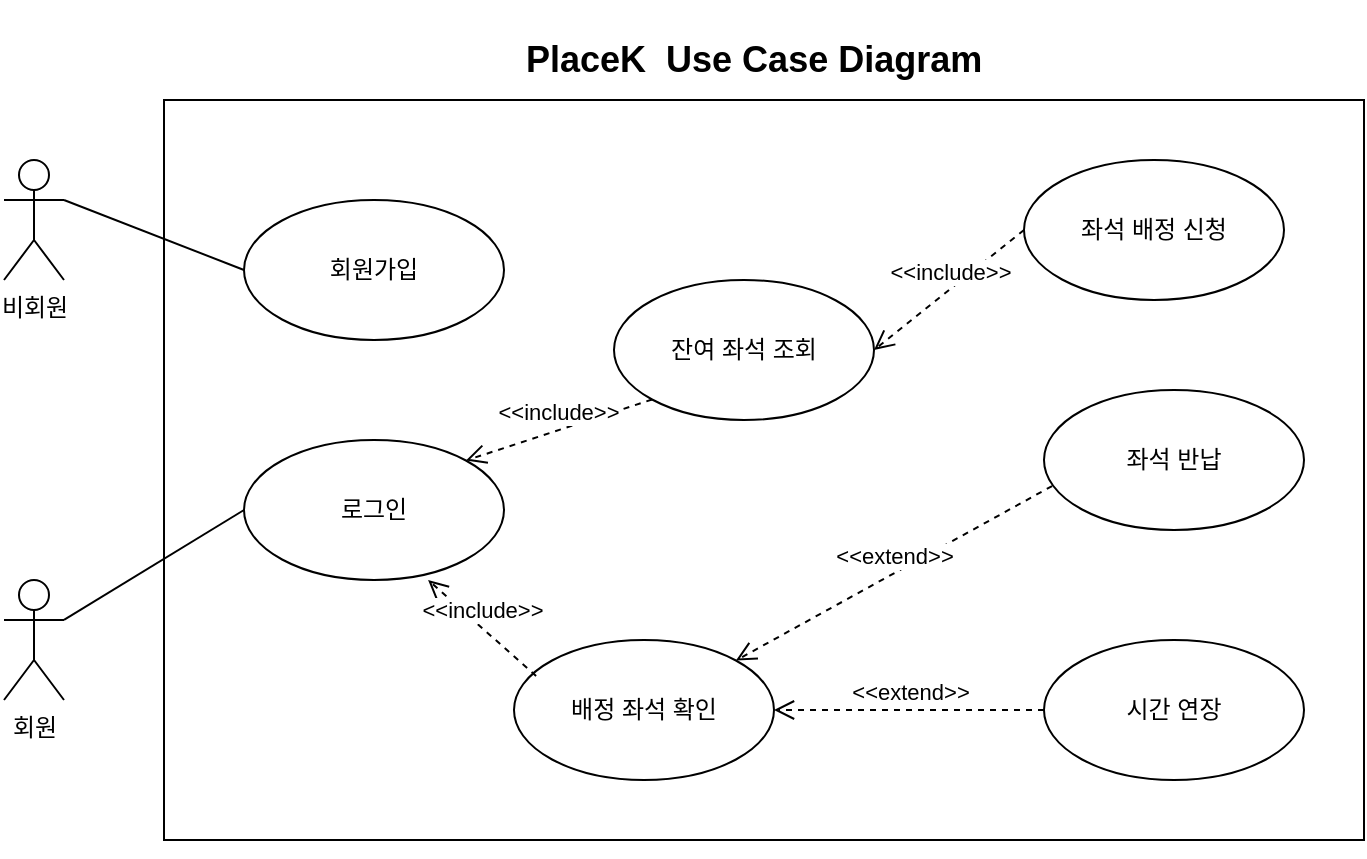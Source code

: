 <mxfile version="24.1.0" type="github" pages="2">
  <diagram name="페이지-1" id="iFx8h8ma6f4BTEdZsqtg">
    <mxGraphModel dx="1333" dy="589" grid="1" gridSize="10" guides="1" tooltips="1" connect="1" arrows="1" fold="1" page="1" pageScale="1" pageWidth="827" pageHeight="1169" math="0" shadow="0">
      <root>
        <mxCell id="0" />
        <mxCell id="1" parent="0" />
        <mxCell id="CukgdzhEUlSxdz00AIdq-14" value="" style="rounded=0;whiteSpace=wrap;html=1;" parent="1" vertex="1">
          <mxGeometry x="160" y="140" width="600" height="370" as="geometry" />
        </mxCell>
        <mxCell id="CukgdzhEUlSxdz00AIdq-2" value="회원" style="shape=umlActor;verticalLabelPosition=bottom;verticalAlign=top;html=1;" parent="1" vertex="1">
          <mxGeometry x="80" y="380" width="30" height="60" as="geometry" />
        </mxCell>
        <mxCell id="CukgdzhEUlSxdz00AIdq-8" value="비회원" style="shape=umlActor;verticalLabelPosition=bottom;verticalAlign=top;html=1;" parent="1" vertex="1">
          <mxGeometry x="80" y="170" width="30" height="60" as="geometry" />
        </mxCell>
        <mxCell id="CukgdzhEUlSxdz00AIdq-16" value="&lt;b&gt;&lt;font style=&quot;font-size: 18px;&quot;&gt;PlaceK&amp;nbsp; Use Case Diagram&lt;/font&gt;&lt;/b&gt;" style="text;strokeColor=none;fillColor=none;align=left;verticalAlign=middle;spacingLeft=4;spacingRight=4;overflow=hidden;points=[[0,0.5],[1,0.5]];portConstraint=eastwest;rotatable=0;whiteSpace=wrap;html=1;" parent="1" vertex="1">
          <mxGeometry x="335" y="90" width="245" height="60" as="geometry" />
        </mxCell>
        <mxCell id="CukgdzhEUlSxdz00AIdq-18" value="로그인" style="ellipse;whiteSpace=wrap;html=1;" parent="1" vertex="1">
          <mxGeometry x="200" y="310" width="130" height="70" as="geometry" />
        </mxCell>
        <mxCell id="CukgdzhEUlSxdz00AIdq-24" value="" style="endArrow=none;html=1;rounded=0;exitX=1;exitY=0.333;exitDx=0;exitDy=0;exitPerimeter=0;entryX=0;entryY=0.5;entryDx=0;entryDy=0;" parent="1" source="CukgdzhEUlSxdz00AIdq-2" target="CukgdzhEUlSxdz00AIdq-18" edge="1">
          <mxGeometry width="50" height="50" relative="1" as="geometry">
            <mxPoint x="410" y="460" as="sourcePoint" />
            <mxPoint x="460" y="410" as="targetPoint" />
          </mxGeometry>
        </mxCell>
        <mxCell id="CukgdzhEUlSxdz00AIdq-25" value="회원가입" style="ellipse;whiteSpace=wrap;html=1;" parent="1" vertex="1">
          <mxGeometry x="200" y="190" width="130" height="70" as="geometry" />
        </mxCell>
        <mxCell id="CukgdzhEUlSxdz00AIdq-27" value="" style="endArrow=none;html=1;rounded=0;exitX=1;exitY=0.333;exitDx=0;exitDy=0;exitPerimeter=0;entryX=0;entryY=0.5;entryDx=0;entryDy=0;" parent="1" source="CukgdzhEUlSxdz00AIdq-8" target="CukgdzhEUlSxdz00AIdq-25" edge="1">
          <mxGeometry width="50" height="50" relative="1" as="geometry">
            <mxPoint x="410" y="460" as="sourcePoint" />
            <mxPoint x="460" y="410" as="targetPoint" />
          </mxGeometry>
        </mxCell>
        <mxCell id="CukgdzhEUlSxdz00AIdq-28" value="잔여 좌석 조회" style="ellipse;whiteSpace=wrap;html=1;" parent="1" vertex="1">
          <mxGeometry x="385" y="230" width="130" height="70" as="geometry" />
        </mxCell>
        <mxCell id="CukgdzhEUlSxdz00AIdq-29" value="배정 좌석 확인" style="ellipse;whiteSpace=wrap;html=1;" parent="1" vertex="1">
          <mxGeometry x="335" y="410" width="130" height="70" as="geometry" />
        </mxCell>
        <mxCell id="CukgdzhEUlSxdz00AIdq-30" value="좌석 반납" style="ellipse;whiteSpace=wrap;html=1;" parent="1" vertex="1">
          <mxGeometry x="600" y="285" width="130" height="70" as="geometry" />
        </mxCell>
        <mxCell id="CukgdzhEUlSxdz00AIdq-31" value="시간 연장" style="ellipse;whiteSpace=wrap;html=1;" parent="1" vertex="1">
          <mxGeometry x="600" y="410" width="130" height="70" as="geometry" />
        </mxCell>
        <mxCell id="CukgdzhEUlSxdz00AIdq-32" value="좌석 배정 신청" style="ellipse;whiteSpace=wrap;html=1;" parent="1" vertex="1">
          <mxGeometry x="590" y="170" width="130" height="70" as="geometry" />
        </mxCell>
        <mxCell id="CukgdzhEUlSxdz00AIdq-34" style="edgeStyle=orthogonalEdgeStyle;rounded=0;orthogonalLoop=1;jettySize=auto;html=1;exitX=0.5;exitY=1;exitDx=0;exitDy=0;" parent="1" source="CukgdzhEUlSxdz00AIdq-14" target="CukgdzhEUlSxdz00AIdq-14" edge="1">
          <mxGeometry relative="1" as="geometry" />
        </mxCell>
        <mxCell id="CukgdzhEUlSxdz00AIdq-43" value="&amp;lt;&amp;lt;include&amp;gt;&amp;gt;" style="html=1;verticalAlign=bottom;endArrow=open;dashed=1;endSize=8;curved=0;rounded=0;exitX=0;exitY=0.5;exitDx=0;exitDy=0;entryX=1;entryY=0.5;entryDx=0;entryDy=0;" parent="1" source="CukgdzhEUlSxdz00AIdq-32" target="CukgdzhEUlSxdz00AIdq-28" edge="1">
          <mxGeometry relative="1" as="geometry">
            <mxPoint x="568" y="245" as="sourcePoint" />
            <mxPoint x="414" y="300" as="targetPoint" />
            <mxPoint as="offset" />
          </mxGeometry>
        </mxCell>
        <mxCell id="dDONow1IZVG3gI7Gfwdi-1" value="&amp;lt;&amp;lt;include&amp;gt;&amp;gt;" style="html=1;verticalAlign=bottom;endArrow=open;dashed=1;endSize=8;curved=0;rounded=0;exitX=0;exitY=1;exitDx=0;exitDy=0;entryX=1;entryY=0;entryDx=0;entryDy=0;" edge="1" parent="1" source="CukgdzhEUlSxdz00AIdq-28" target="CukgdzhEUlSxdz00AIdq-18">
          <mxGeometry relative="1" as="geometry">
            <mxPoint x="600" y="215" as="sourcePoint" />
            <mxPoint x="525" y="275" as="targetPoint" />
            <mxPoint as="offset" />
          </mxGeometry>
        </mxCell>
        <mxCell id="dDONow1IZVG3gI7Gfwdi-2" value="&amp;lt;&amp;lt;include&amp;gt;&amp;gt;" style="html=1;verticalAlign=bottom;endArrow=open;dashed=1;endSize=8;curved=0;rounded=0;exitX=0.085;exitY=0.257;exitDx=0;exitDy=0;entryX=0.708;entryY=1;entryDx=0;entryDy=0;entryPerimeter=0;exitPerimeter=0;" edge="1" parent="1" source="CukgdzhEUlSxdz00AIdq-29" target="CukgdzhEUlSxdz00AIdq-18">
          <mxGeometry relative="1" as="geometry">
            <mxPoint x="610" y="330" as="sourcePoint" />
            <mxPoint x="456" y="420" as="targetPoint" />
            <mxPoint as="offset" />
          </mxGeometry>
        </mxCell>
        <mxCell id="dDONow1IZVG3gI7Gfwdi-3" value="&amp;lt;&amp;lt;extend&amp;gt;&amp;gt;" style="html=1;verticalAlign=bottom;endArrow=open;dashed=1;endSize=8;curved=0;rounded=0;exitX=0.031;exitY=0.686;exitDx=0;exitDy=0;exitPerimeter=0;entryX=1;entryY=0;entryDx=0;entryDy=0;" edge="1" parent="1" source="CukgdzhEUlSxdz00AIdq-30" target="CukgdzhEUlSxdz00AIdq-29">
          <mxGeometry relative="1" as="geometry">
            <mxPoint x="275" y="320" as="sourcePoint" />
            <mxPoint x="275" y="270" as="targetPoint" />
            <mxPoint as="offset" />
          </mxGeometry>
        </mxCell>
        <mxCell id="dDONow1IZVG3gI7Gfwdi-4" value="&amp;lt;&amp;lt;extend&amp;gt;&amp;gt;" style="html=1;verticalAlign=bottom;endArrow=open;dashed=1;endSize=8;curved=0;rounded=0;exitX=0;exitY=0.5;exitDx=0;exitDy=0;entryX=1;entryY=0.5;entryDx=0;entryDy=0;" edge="1" parent="1" source="CukgdzhEUlSxdz00AIdq-31" target="CukgdzhEUlSxdz00AIdq-29">
          <mxGeometry relative="1" as="geometry">
            <mxPoint x="614" y="343" as="sourcePoint" />
            <mxPoint x="456" y="430" as="targetPoint" />
            <mxPoint as="offset" />
          </mxGeometry>
        </mxCell>
      </root>
    </mxGraphModel>
  </diagram>
  <diagram name="페이지-1의 복사본" id="DriatE-OuUpU38TogE_L">
    <mxGraphModel dx="1266" dy="560" grid="1" gridSize="10" guides="1" tooltips="1" connect="1" arrows="1" fold="1" page="1" pageScale="1" pageWidth="827" pageHeight="1169" math="0" shadow="0">
      <root>
        <mxCell id="5UA1wLDJWbZ3FelCfwXN-0" />
        <mxCell id="5UA1wLDJWbZ3FelCfwXN-1" parent="5UA1wLDJWbZ3FelCfwXN-0" />
        <mxCell id="5UA1wLDJWbZ3FelCfwXN-2" value="" style="rounded=0;whiteSpace=wrap;html=1;" vertex="1" parent="5UA1wLDJWbZ3FelCfwXN-1">
          <mxGeometry x="160" y="80" width="600" height="520" as="geometry" />
        </mxCell>
        <mxCell id="5UA1wLDJWbZ3FelCfwXN-3" value="회원" style="shape=umlActor;verticalLabelPosition=bottom;verticalAlign=top;html=1;" vertex="1" parent="5UA1wLDJWbZ3FelCfwXN-1">
          <mxGeometry x="80" y="380" width="30" height="60" as="geometry" />
        </mxCell>
        <mxCell id="5UA1wLDJWbZ3FelCfwXN-4" value="비회원" style="shape=umlActor;verticalLabelPosition=bottom;verticalAlign=top;html=1;" vertex="1" parent="5UA1wLDJWbZ3FelCfwXN-1">
          <mxGeometry x="80" y="170" width="30" height="60" as="geometry" />
        </mxCell>
        <mxCell id="5UA1wLDJWbZ3FelCfwXN-5" value="&lt;b&gt;&lt;font style=&quot;font-size: 18px;&quot;&gt;PlaceK&amp;nbsp; : KMU Study Room Seat Reservation System&lt;/font&gt;&lt;/b&gt;" style="text;strokeColor=none;fillColor=none;align=left;verticalAlign=middle;spacingLeft=4;spacingRight=4;overflow=hidden;points=[[0,0.5],[1,0.5]];portConstraint=eastwest;rotatable=0;whiteSpace=wrap;html=1;" vertex="1" parent="5UA1wLDJWbZ3FelCfwXN-1">
          <mxGeometry x="222.5" y="90" width="475" height="60" as="geometry" />
        </mxCell>
        <mxCell id="5UA1wLDJWbZ3FelCfwXN-6" value="로그인" style="ellipse;whiteSpace=wrap;html=1;" vertex="1" parent="5UA1wLDJWbZ3FelCfwXN-1">
          <mxGeometry x="590" y="220" width="130" height="70" as="geometry" />
        </mxCell>
        <mxCell id="5UA1wLDJWbZ3FelCfwXN-8" value="회원가입" style="ellipse;whiteSpace=wrap;html=1;" vertex="1" parent="5UA1wLDJWbZ3FelCfwXN-1">
          <mxGeometry x="220" y="160" width="130" height="70" as="geometry" />
        </mxCell>
        <mxCell id="5UA1wLDJWbZ3FelCfwXN-9" value="" style="endArrow=none;html=1;rounded=0;exitX=1;exitY=0.333;exitDx=0;exitDy=0;exitPerimeter=0;entryX=0;entryY=0.5;entryDx=0;entryDy=0;" edge="1" parent="5UA1wLDJWbZ3FelCfwXN-1" source="5UA1wLDJWbZ3FelCfwXN-4" target="5UA1wLDJWbZ3FelCfwXN-8">
          <mxGeometry width="50" height="50" relative="1" as="geometry">
            <mxPoint x="410" y="460" as="sourcePoint" />
            <mxPoint x="460" y="410" as="targetPoint" />
          </mxGeometry>
        </mxCell>
        <mxCell id="5UA1wLDJWbZ3FelCfwXN-10" value="잔여 좌석 조회" style="ellipse;whiteSpace=wrap;html=1;" vertex="1" parent="5UA1wLDJWbZ3FelCfwXN-1">
          <mxGeometry x="340" y="230" width="130" height="70" as="geometry" />
        </mxCell>
        <mxCell id="5UA1wLDJWbZ3FelCfwXN-11" value="배정 좌석 확인" style="ellipse;whiteSpace=wrap;html=1;" vertex="1" parent="5UA1wLDJWbZ3FelCfwXN-1">
          <mxGeometry x="290" y="480" width="130" height="70" as="geometry" />
        </mxCell>
        <mxCell id="5UA1wLDJWbZ3FelCfwXN-12" value="좌석 반납" style="ellipse;whiteSpace=wrap;html=1;" vertex="1" parent="5UA1wLDJWbZ3FelCfwXN-1">
          <mxGeometry x="590" y="500" width="130" height="70" as="geometry" />
        </mxCell>
        <mxCell id="5UA1wLDJWbZ3FelCfwXN-13" value="시간 연장" style="ellipse;whiteSpace=wrap;html=1;" vertex="1" parent="5UA1wLDJWbZ3FelCfwXN-1">
          <mxGeometry x="590" y="400" width="130" height="70" as="geometry" />
        </mxCell>
        <mxCell id="5UA1wLDJWbZ3FelCfwXN-14" value="좌석 배정 신청" style="ellipse;whiteSpace=wrap;html=1;" vertex="1" parent="5UA1wLDJWbZ3FelCfwXN-1">
          <mxGeometry x="260" y="360" width="130" height="70" as="geometry" />
        </mxCell>
        <mxCell id="5UA1wLDJWbZ3FelCfwXN-15" style="edgeStyle=orthogonalEdgeStyle;rounded=0;orthogonalLoop=1;jettySize=auto;html=1;exitX=0.5;exitY=1;exitDx=0;exitDy=0;" edge="1" parent="5UA1wLDJWbZ3FelCfwXN-1">
          <mxGeometry relative="1" as="geometry">
            <mxPoint x="550" y="490" as="sourcePoint" />
            <mxPoint x="550" y="490" as="targetPoint" />
          </mxGeometry>
        </mxCell>
        <mxCell id="5UA1wLDJWbZ3FelCfwXN-17" value="&amp;lt;&amp;lt;include&amp;gt;&amp;gt;" style="html=1;verticalAlign=bottom;endArrow=open;dashed=1;endSize=8;curved=0;rounded=0;exitX=1;exitY=0.5;exitDx=0;exitDy=0;entryX=0;entryY=0.5;entryDx=0;entryDy=0;" edge="1" parent="5UA1wLDJWbZ3FelCfwXN-1" source="5UA1wLDJWbZ3FelCfwXN-10" target="5UA1wLDJWbZ3FelCfwXN-6">
          <mxGeometry relative="1" as="geometry">
            <mxPoint x="600" y="225" as="sourcePoint" />
            <mxPoint x="525" y="285" as="targetPoint" />
            <mxPoint as="offset" />
          </mxGeometry>
        </mxCell>
        <mxCell id="5UA1wLDJWbZ3FelCfwXN-18" value="&amp;lt;&amp;lt;include&amp;gt;&amp;gt;" style="html=1;verticalAlign=bottom;endArrow=open;dashed=1;endSize=8;curved=0;rounded=0;exitX=1;exitY=0;exitDx=0;exitDy=0;entryX=0.2;entryY=0.943;entryDx=0;entryDy=0;entryPerimeter=0;" edge="1" parent="5UA1wLDJWbZ3FelCfwXN-1" source="5UA1wLDJWbZ3FelCfwXN-11" target="5UA1wLDJWbZ3FelCfwXN-6">
          <mxGeometry relative="1" as="geometry">
            <mxPoint x="610" y="340" as="sourcePoint" />
            <mxPoint x="687" y="320" as="targetPoint" />
            <mxPoint as="offset" />
          </mxGeometry>
        </mxCell>
        <mxCell id="PYEoK5Ypna-YifqEv9H5-7" value="" style="endArrow=none;html=1;rounded=0;entryX=0;entryY=0.5;entryDx=0;entryDy=0;exitX=1;exitY=0.333;exitDx=0;exitDy=0;exitPerimeter=0;" edge="1" parent="5UA1wLDJWbZ3FelCfwXN-1" source="5UA1wLDJWbZ3FelCfwXN-3" target="5UA1wLDJWbZ3FelCfwXN-14">
          <mxGeometry width="50" height="50" relative="1" as="geometry">
            <mxPoint x="120" y="400" as="sourcePoint" />
            <mxPoint x="440" y="380" as="targetPoint" />
          </mxGeometry>
        </mxCell>
        <mxCell id="PYEoK5Ypna-YifqEv9H5-11" value="" style="endArrow=none;html=1;rounded=0;exitX=1;exitY=0.333;exitDx=0;exitDy=0;exitPerimeter=0;entryX=0;entryY=0.5;entryDx=0;entryDy=0;" edge="1" parent="5UA1wLDJWbZ3FelCfwXN-1" source="5UA1wLDJWbZ3FelCfwXN-3" target="5UA1wLDJWbZ3FelCfwXN-11">
          <mxGeometry width="50" height="50" relative="1" as="geometry">
            <mxPoint x="390" y="430" as="sourcePoint" />
            <mxPoint x="440" y="380" as="targetPoint" />
          </mxGeometry>
        </mxCell>
        <mxCell id="PYEoK5Ypna-YifqEv9H5-14" value="" style="endArrow=none;html=1;rounded=0;exitX=1;exitY=0.333;exitDx=0;exitDy=0;exitPerimeter=0;entryX=0;entryY=0.5;entryDx=0;entryDy=0;" edge="1" parent="5UA1wLDJWbZ3FelCfwXN-1" source="5UA1wLDJWbZ3FelCfwXN-3" target="5UA1wLDJWbZ3FelCfwXN-10">
          <mxGeometry width="50" height="50" relative="1" as="geometry">
            <mxPoint x="390" y="430" as="sourcePoint" />
            <mxPoint x="440" y="380" as="targetPoint" />
          </mxGeometry>
        </mxCell>
        <mxCell id="PYEoK5Ypna-YifqEv9H5-15" value="&amp;lt;&amp;lt;include&amp;gt;&amp;gt;" style="html=1;verticalAlign=bottom;endArrow=open;dashed=1;endSize=8;curved=0;rounded=0;exitX=1;exitY=0.5;exitDx=0;exitDy=0;entryX=0.054;entryY=0.743;entryDx=0;entryDy=0;entryPerimeter=0;" edge="1" parent="5UA1wLDJWbZ3FelCfwXN-1" source="5UA1wLDJWbZ3FelCfwXN-14" target="5UA1wLDJWbZ3FelCfwXN-6">
          <mxGeometry relative="1" as="geometry">
            <mxPoint x="520" y="225" as="sourcePoint" />
            <mxPoint x="600" y="250" as="targetPoint" />
            <mxPoint as="offset" />
          </mxGeometry>
        </mxCell>
        <mxCell id="5GGvPIXrr-Kdq-Zya47N-2" value="&amp;lt;&amp;lt;extend&amp;gt;&amp;gt;" style="html=1;verticalAlign=bottom;endArrow=open;dashed=1;endSize=8;curved=0;rounded=0;exitX=0;exitY=0.5;exitDx=0;exitDy=0;entryX=1;entryY=0.5;entryDx=0;entryDy=0;" edge="1" parent="5UA1wLDJWbZ3FelCfwXN-1" source="5UA1wLDJWbZ3FelCfwXN-13" target="5UA1wLDJWbZ3FelCfwXN-11">
          <mxGeometry relative="1" as="geometry">
            <mxPoint x="410" y="485" as="sourcePoint" />
            <mxPoint x="560" y="365" as="targetPoint" />
            <mxPoint as="offset" />
          </mxGeometry>
        </mxCell>
        <mxCell id="5GGvPIXrr-Kdq-Zya47N-3" value="&amp;lt;&amp;lt;extend&amp;gt;&amp;gt;" style="html=1;verticalAlign=bottom;endArrow=open;dashed=1;endSize=8;curved=0;rounded=0;exitX=0;exitY=0.5;exitDx=0;exitDy=0;entryX=1;entryY=0.5;entryDx=0;entryDy=0;" edge="1" parent="5UA1wLDJWbZ3FelCfwXN-1" source="5UA1wLDJWbZ3FelCfwXN-12" target="5UA1wLDJWbZ3FelCfwXN-11">
          <mxGeometry relative="1" as="geometry">
            <mxPoint x="530" y="465" as="sourcePoint" />
            <mxPoint x="410" y="485" as="targetPoint" />
            <mxPoint as="offset" />
          </mxGeometry>
        </mxCell>
      </root>
    </mxGraphModel>
  </diagram>
</mxfile>
